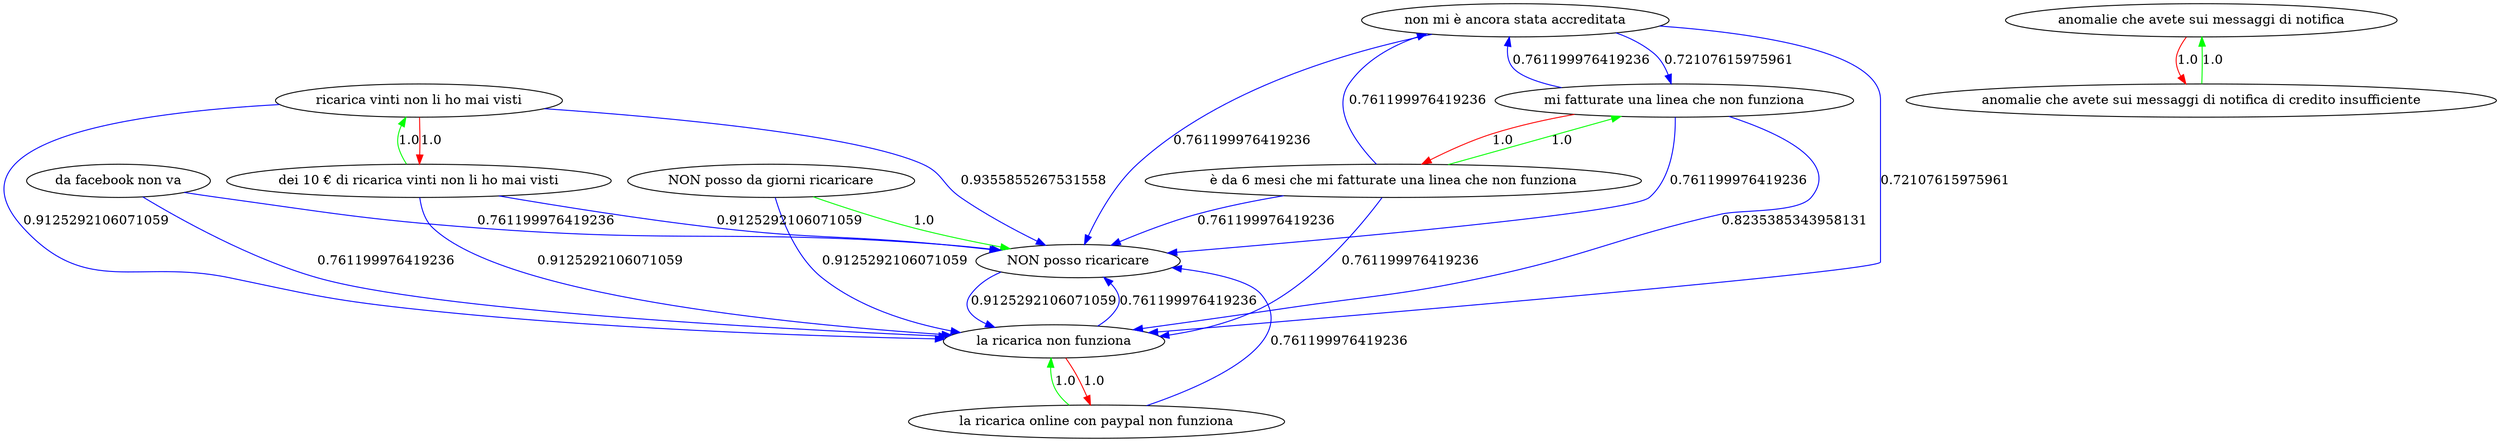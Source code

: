 digraph rawGraph {
"NON posso ricaricare";"NON posso da giorni ricaricare";"anomalie che avete sui messaggi di notifica";"anomalie che avete sui messaggi di notifica di credito insufficiente";"da facebook non va";"ricarica vinti non li ho mai visti";"dei 10 € di ricarica vinti non li ho mai visti";"la ricarica non funziona";"la ricarica online con paypal non funziona";"non mi è ancora stata accreditata";"mi fatturate una linea che non funziona";"è da 6 mesi che mi fatturate una linea che non funziona";"NON posso da giorni ricaricare" -> "NON posso ricaricare" [label=1.0] [color=green]
"anomalie che avete sui messaggi di notifica di credito insufficiente" -> "anomalie che avete sui messaggi di notifica" [label=1.0] [color=green]
"anomalie che avete sui messaggi di notifica" -> "anomalie che avete sui messaggi di notifica di credito insufficiente" [label=1.0] [color=red]
"da facebook non va" -> "NON posso ricaricare" [label=0.761199976419236] [color=blue]
"dei 10 € di ricarica vinti non li ho mai visti" -> "ricarica vinti non li ho mai visti" [label=1.0] [color=green]
"ricarica vinti non li ho mai visti" -> "dei 10 € di ricarica vinti non li ho mai visti" [label=1.0] [color=red]
"ricarica vinti non li ho mai visti" -> "NON posso ricaricare" [label=0.9355855267531558] [color=blue]
"la ricarica online con paypal non funziona" -> "la ricarica non funziona" [label=1.0] [color=green]
"la ricarica non funziona" -> "la ricarica online con paypal non funziona" [label=1.0] [color=red]
"NON posso ricaricare" -> "la ricarica non funziona" [label=0.9125292106071059] [color=blue]
"la ricarica non funziona" -> "NON posso ricaricare" [label=0.761199976419236] [color=blue]
"non mi è ancora stata accreditata" -> "NON posso ricaricare" [label=0.761199976419236] [color=blue]
"è da 6 mesi che mi fatturate una linea che non funziona" -> "mi fatturate una linea che non funziona" [label=1.0] [color=green]
"mi fatturate una linea che non funziona" -> "è da 6 mesi che mi fatturate una linea che non funziona" [label=1.0] [color=red]
"non mi è ancora stata accreditata" -> "mi fatturate una linea che non funziona" [label=0.72107615975961] [color=blue]
"mi fatturate una linea che non funziona" -> "non mi è ancora stata accreditata" [label=0.761199976419236] [color=blue]
"mi fatturate una linea che non funziona" -> "la ricarica non funziona" [label=0.8235385343958131] [color=blue]
"mi fatturate una linea che non funziona" -> "NON posso ricaricare" [label=0.761199976419236] [color=blue]
"NON posso da giorni ricaricare" -> "la ricarica non funziona" [label=0.9125292106071059] [color=blue]
"da facebook non va" -> "la ricarica non funziona" [label=0.761199976419236] [color=blue]
"ricarica vinti non li ho mai visti" -> "la ricarica non funziona" [label=0.9125292106071059] [color=blue]
"dei 10 € di ricarica vinti non li ho mai visti" -> "NON posso ricaricare" [label=0.9125292106071059] [color=blue]
"dei 10 € di ricarica vinti non li ho mai visti" -> "la ricarica non funziona" [label=0.9125292106071059] [color=blue]
"la ricarica online con paypal non funziona" -> "NON posso ricaricare" [label=0.761199976419236] [color=blue]
"non mi è ancora stata accreditata" -> "la ricarica non funziona" [label=0.72107615975961] [color=blue]
"è da 6 mesi che mi fatturate una linea che non funziona" -> "non mi è ancora stata accreditata" [label=0.761199976419236] [color=blue]
"è da 6 mesi che mi fatturate una linea che non funziona" -> "la ricarica non funziona" [label=0.761199976419236] [color=blue]
"è da 6 mesi che mi fatturate una linea che non funziona" -> "NON posso ricaricare" [label=0.761199976419236] [color=blue]
}